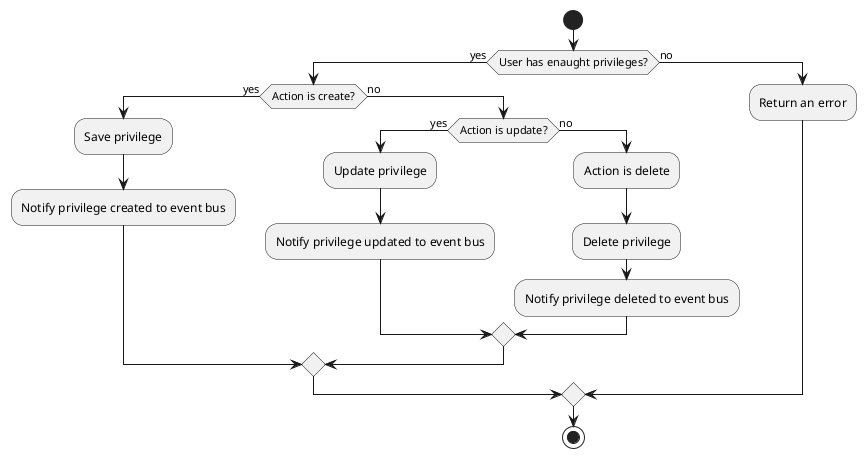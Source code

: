 @startuml PrivilegeViewSet
start

if (User has enaught privileges?) then (yes)
    if (Action is create?) then (yes)
        :Save privilege;
        :Notify privilege created to event bus;
    else (no)
        if (Action is update?) then (yes)
            :Update privilege;
            :Notify privilege updated to event bus;
        else (no)
            :Action is delete;
            :Delete privilege;
            :Notify privilege deleted to event bus;
        endif
    endif
else (no)
    :Return an error;
endif

stop
@enduml

